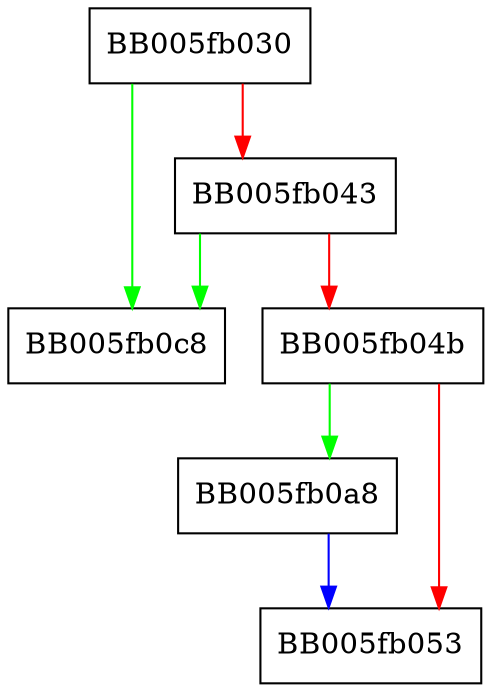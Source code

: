 digraph ossl_pw_set_ui_method {
  node [shape="box"];
  graph [splines=ortho];
  BB005fb030 -> BB005fb0c8 [color="green"];
  BB005fb030 -> BB005fb043 [color="red"];
  BB005fb043 -> BB005fb0c8 [color="green"];
  BB005fb043 -> BB005fb04b [color="red"];
  BB005fb04b -> BB005fb0a8 [color="green"];
  BB005fb04b -> BB005fb053 [color="red"];
  BB005fb0a8 -> BB005fb053 [color="blue"];
}